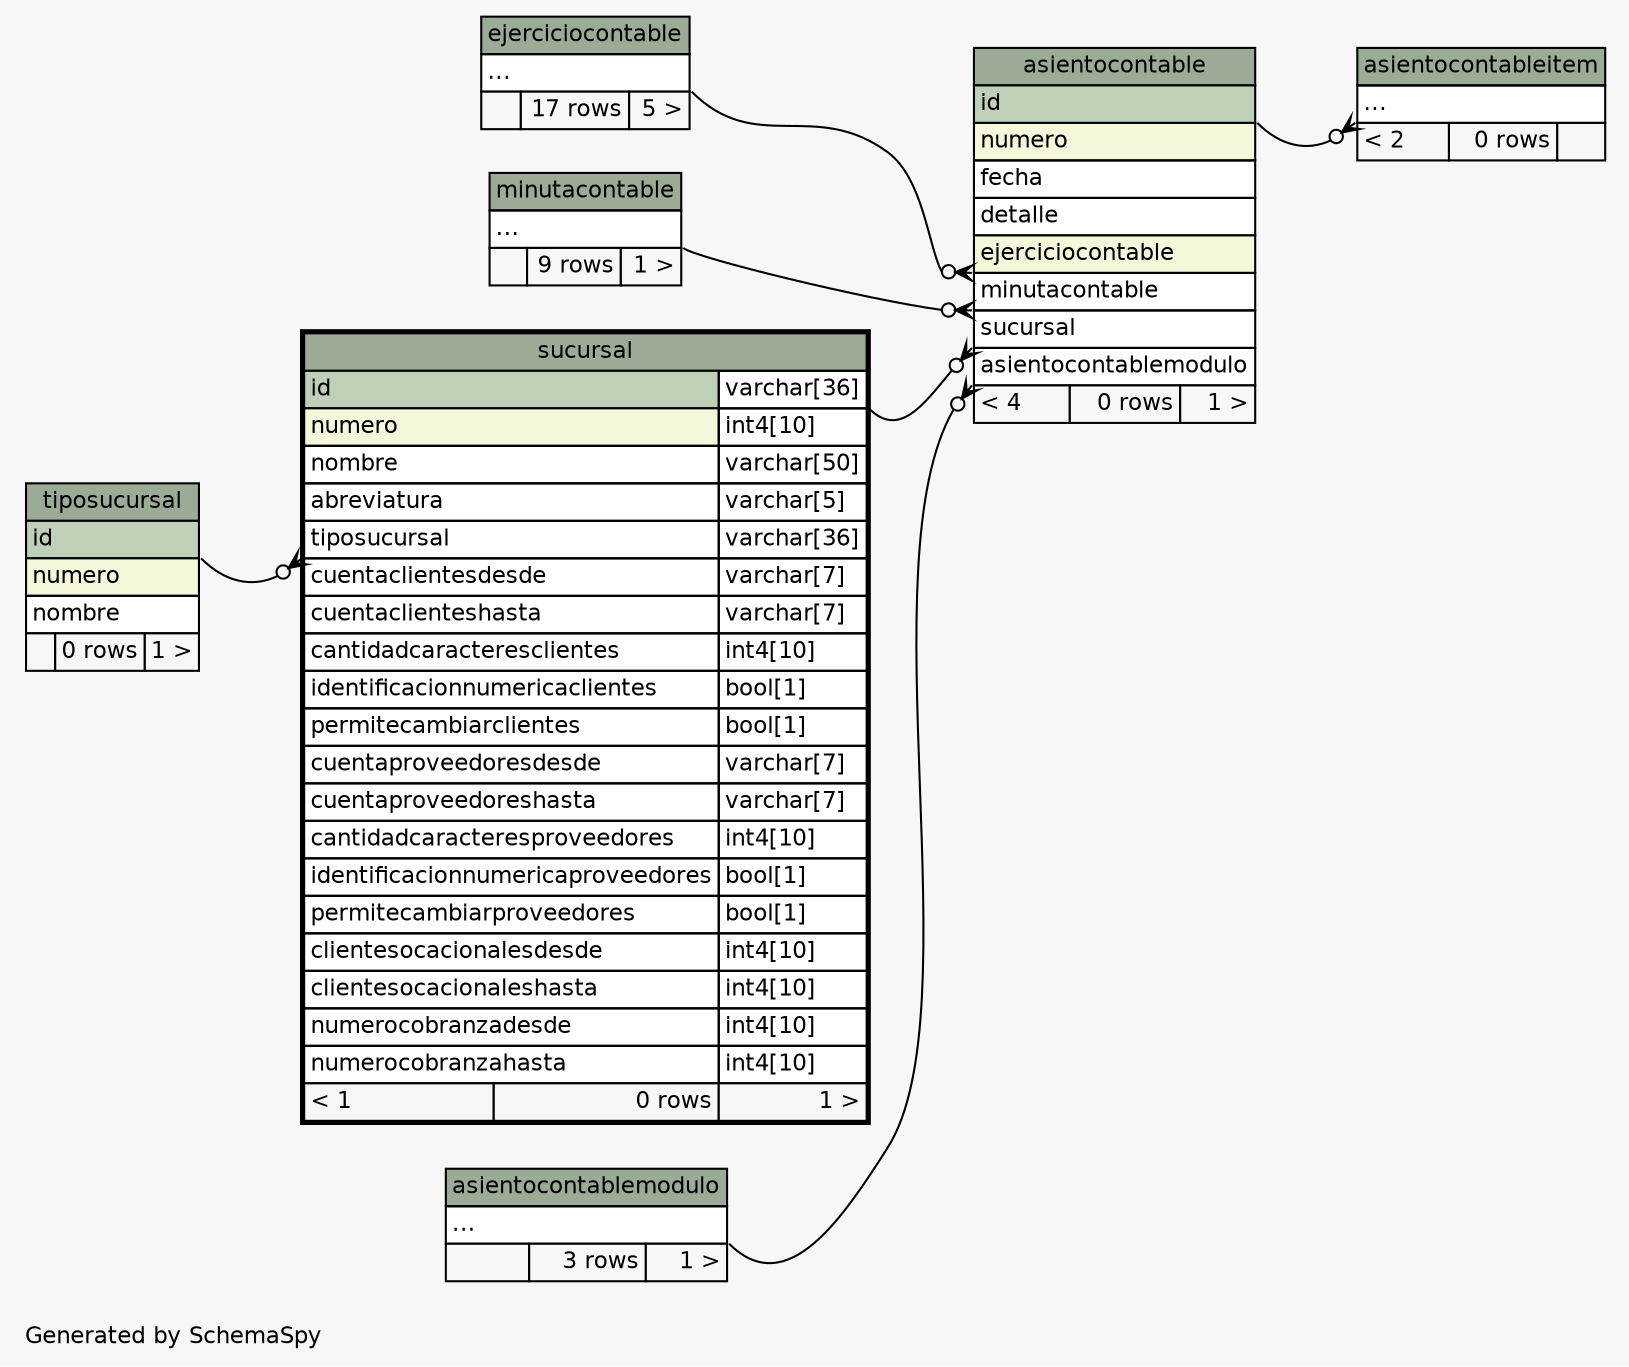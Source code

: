 // dot 2.2.1 on Windows 10 10.0
// SchemaSpy rev 590
digraph "twoDegreesRelationshipsDiagram" {
  graph [
    rankdir="RL"
    bgcolor="#f7f7f7"
    label="\nGenerated by SchemaSpy"
    labeljust="l"
    nodesep="0.18"
    ranksep="0.46"
    fontname="Helvetica"
    fontsize="11"
  ];
  node [
    fontname="Helvetica"
    fontsize="11"
    shape="plaintext"
  ];
  edge [
    arrowsize="0.8"
  ];
  "asientocontable":"asientocontablemodulo":sw -> "asientocontablemodulo":"elipses":se [arrowhead=none dir=back arrowtail=crowodot];
  "asientocontable":"ejerciciocontable":sw -> "ejerciciocontable":"elipses":se [arrowhead=none dir=back arrowtail=crowodot];
  "asientocontable":"minutacontable":sw -> "minutacontable":"elipses":se [arrowhead=none dir=back arrowtail=crowodot];
  "asientocontable":"sucursal":sw -> "sucursal":"id.type":se [arrowhead=none dir=back arrowtail=crowodot];
  "asientocontableitem":"elipses":sw -> "asientocontable":"id":se [arrowhead=none dir=back arrowtail=crowodot];
  "sucursal":"tiposucursal":sw -> "tiposucursal":"id":se [arrowhead=none dir=back arrowtail=crowodot];
  "asientocontable" [
    label=<
    <TABLE BORDER="0" CELLBORDER="1" CELLSPACING="0" BGCOLOR="#ffffff">
      <TR><TD COLSPAN="3" BGCOLOR="#9bab96" ALIGN="CENTER">asientocontable</TD></TR>
      <TR><TD PORT="id" COLSPAN="3" BGCOLOR="#bed1b8" ALIGN="LEFT">id</TD></TR>
      <TR><TD PORT="numero" COLSPAN="3" BGCOLOR="#f4f7da" ALIGN="LEFT">numero</TD></TR>
      <TR><TD PORT="fecha" COLSPAN="3" ALIGN="LEFT">fecha</TD></TR>
      <TR><TD PORT="detalle" COLSPAN="3" ALIGN="LEFT">detalle</TD></TR>
      <TR><TD PORT="ejerciciocontable" COLSPAN="3" BGCOLOR="#f4f7da" ALIGN="LEFT">ejerciciocontable</TD></TR>
      <TR><TD PORT="minutacontable" COLSPAN="3" ALIGN="LEFT">minutacontable</TD></TR>
      <TR><TD PORT="sucursal" COLSPAN="3" ALIGN="LEFT">sucursal</TD></TR>
      <TR><TD PORT="asientocontablemodulo" COLSPAN="3" ALIGN="LEFT">asientocontablemodulo</TD></TR>
      <TR><TD ALIGN="LEFT" BGCOLOR="#f7f7f7">&lt; 4</TD><TD ALIGN="RIGHT" BGCOLOR="#f7f7f7">0 rows</TD><TD ALIGN="RIGHT" BGCOLOR="#f7f7f7">1 &gt;</TD></TR>
    </TABLE>>
    URL="asientocontable.html"
    tooltip="asientocontable"
  ];
  "asientocontableitem" [
    label=<
    <TABLE BORDER="0" CELLBORDER="1" CELLSPACING="0" BGCOLOR="#ffffff">
      <TR><TD COLSPAN="3" BGCOLOR="#9bab96" ALIGN="CENTER">asientocontableitem</TD></TR>
      <TR><TD PORT="elipses" COLSPAN="3" ALIGN="LEFT">...</TD></TR>
      <TR><TD ALIGN="LEFT" BGCOLOR="#f7f7f7">&lt; 2</TD><TD ALIGN="RIGHT" BGCOLOR="#f7f7f7">0 rows</TD><TD ALIGN="RIGHT" BGCOLOR="#f7f7f7">  </TD></TR>
    </TABLE>>
    URL="asientocontableitem.html"
    tooltip="asientocontableitem"
  ];
  "asientocontablemodulo" [
    label=<
    <TABLE BORDER="0" CELLBORDER="1" CELLSPACING="0" BGCOLOR="#ffffff">
      <TR><TD COLSPAN="3" BGCOLOR="#9bab96" ALIGN="CENTER">asientocontablemodulo</TD></TR>
      <TR><TD PORT="elipses" COLSPAN="3" ALIGN="LEFT">...</TD></TR>
      <TR><TD ALIGN="LEFT" BGCOLOR="#f7f7f7">  </TD><TD ALIGN="RIGHT" BGCOLOR="#f7f7f7">3 rows</TD><TD ALIGN="RIGHT" BGCOLOR="#f7f7f7">1 &gt;</TD></TR>
    </TABLE>>
    URL="asientocontablemodulo.html"
    tooltip="asientocontablemodulo"
  ];
  "ejerciciocontable" [
    label=<
    <TABLE BORDER="0" CELLBORDER="1" CELLSPACING="0" BGCOLOR="#ffffff">
      <TR><TD COLSPAN="3" BGCOLOR="#9bab96" ALIGN="CENTER">ejerciciocontable</TD></TR>
      <TR><TD PORT="elipses" COLSPAN="3" ALIGN="LEFT">...</TD></TR>
      <TR><TD ALIGN="LEFT" BGCOLOR="#f7f7f7">  </TD><TD ALIGN="RIGHT" BGCOLOR="#f7f7f7">17 rows</TD><TD ALIGN="RIGHT" BGCOLOR="#f7f7f7">5 &gt;</TD></TR>
    </TABLE>>
    URL="ejerciciocontable.html"
    tooltip="ejerciciocontable"
  ];
  "minutacontable" [
    label=<
    <TABLE BORDER="0" CELLBORDER="1" CELLSPACING="0" BGCOLOR="#ffffff">
      <TR><TD COLSPAN="3" BGCOLOR="#9bab96" ALIGN="CENTER">minutacontable</TD></TR>
      <TR><TD PORT="elipses" COLSPAN="3" ALIGN="LEFT">...</TD></TR>
      <TR><TD ALIGN="LEFT" BGCOLOR="#f7f7f7">  </TD><TD ALIGN="RIGHT" BGCOLOR="#f7f7f7">9 rows</TD><TD ALIGN="RIGHT" BGCOLOR="#f7f7f7">1 &gt;</TD></TR>
    </TABLE>>
    URL="minutacontable.html"
    tooltip="minutacontable"
  ];
  "sucursal" [
    label=<
    <TABLE BORDER="2" CELLBORDER="1" CELLSPACING="0" BGCOLOR="#ffffff">
      <TR><TD COLSPAN="3" BGCOLOR="#9bab96" ALIGN="CENTER">sucursal</TD></TR>
      <TR><TD PORT="id" COLSPAN="2" BGCOLOR="#bed1b8" ALIGN="LEFT">id</TD><TD PORT="id.type" ALIGN="LEFT">varchar[36]</TD></TR>
      <TR><TD PORT="numero" COLSPAN="2" BGCOLOR="#f4f7da" ALIGN="LEFT">numero</TD><TD PORT="numero.type" ALIGN="LEFT">int4[10]</TD></TR>
      <TR><TD PORT="nombre" COLSPAN="2" ALIGN="LEFT">nombre</TD><TD PORT="nombre.type" ALIGN="LEFT">varchar[50]</TD></TR>
      <TR><TD PORT="abreviatura" COLSPAN="2" ALIGN="LEFT">abreviatura</TD><TD PORT="abreviatura.type" ALIGN="LEFT">varchar[5]</TD></TR>
      <TR><TD PORT="tiposucursal" COLSPAN="2" ALIGN="LEFT">tiposucursal</TD><TD PORT="tiposucursal.type" ALIGN="LEFT">varchar[36]</TD></TR>
      <TR><TD PORT="cuentaclientesdesde" COLSPAN="2" ALIGN="LEFT">cuentaclientesdesde</TD><TD PORT="cuentaclientesdesde.type" ALIGN="LEFT">varchar[7]</TD></TR>
      <TR><TD PORT="cuentaclienteshasta" COLSPAN="2" ALIGN="LEFT">cuentaclienteshasta</TD><TD PORT="cuentaclienteshasta.type" ALIGN="LEFT">varchar[7]</TD></TR>
      <TR><TD PORT="cantidadcaracteresclientes" COLSPAN="2" ALIGN="LEFT">cantidadcaracteresclientes</TD><TD PORT="cantidadcaracteresclientes.type" ALIGN="LEFT">int4[10]</TD></TR>
      <TR><TD PORT="identificacionnumericaclientes" COLSPAN="2" ALIGN="LEFT">identificacionnumericaclientes</TD><TD PORT="identificacionnumericaclientes.type" ALIGN="LEFT">bool[1]</TD></TR>
      <TR><TD PORT="permitecambiarclientes" COLSPAN="2" ALIGN="LEFT">permitecambiarclientes</TD><TD PORT="permitecambiarclientes.type" ALIGN="LEFT">bool[1]</TD></TR>
      <TR><TD PORT="cuentaproveedoresdesde" COLSPAN="2" ALIGN="LEFT">cuentaproveedoresdesde</TD><TD PORT="cuentaproveedoresdesde.type" ALIGN="LEFT">varchar[7]</TD></TR>
      <TR><TD PORT="cuentaproveedoreshasta" COLSPAN="2" ALIGN="LEFT">cuentaproveedoreshasta</TD><TD PORT="cuentaproveedoreshasta.type" ALIGN="LEFT">varchar[7]</TD></TR>
      <TR><TD PORT="cantidadcaracteresproveedores" COLSPAN="2" ALIGN="LEFT">cantidadcaracteresproveedores</TD><TD PORT="cantidadcaracteresproveedores.type" ALIGN="LEFT">int4[10]</TD></TR>
      <TR><TD PORT="identificacionnumericaproveedores" COLSPAN="2" ALIGN="LEFT">identificacionnumericaproveedores</TD><TD PORT="identificacionnumericaproveedores.type" ALIGN="LEFT">bool[1]</TD></TR>
      <TR><TD PORT="permitecambiarproveedores" COLSPAN="2" ALIGN="LEFT">permitecambiarproveedores</TD><TD PORT="permitecambiarproveedores.type" ALIGN="LEFT">bool[1]</TD></TR>
      <TR><TD PORT="clientesocacionalesdesde" COLSPAN="2" ALIGN="LEFT">clientesocacionalesdesde</TD><TD PORT="clientesocacionalesdesde.type" ALIGN="LEFT">int4[10]</TD></TR>
      <TR><TD PORT="clientesocacionaleshasta" COLSPAN="2" ALIGN="LEFT">clientesocacionaleshasta</TD><TD PORT="clientesocacionaleshasta.type" ALIGN="LEFT">int4[10]</TD></TR>
      <TR><TD PORT="numerocobranzadesde" COLSPAN="2" ALIGN="LEFT">numerocobranzadesde</TD><TD PORT="numerocobranzadesde.type" ALIGN="LEFT">int4[10]</TD></TR>
      <TR><TD PORT="numerocobranzahasta" COLSPAN="2" ALIGN="LEFT">numerocobranzahasta</TD><TD PORT="numerocobranzahasta.type" ALIGN="LEFT">int4[10]</TD></TR>
      <TR><TD ALIGN="LEFT" BGCOLOR="#f7f7f7">&lt; 1</TD><TD ALIGN="RIGHT" BGCOLOR="#f7f7f7">0 rows</TD><TD ALIGN="RIGHT" BGCOLOR="#f7f7f7">1 &gt;</TD></TR>
    </TABLE>>
    URL="sucursal.html"
    tooltip="sucursal"
  ];
  "tiposucursal" [
    label=<
    <TABLE BORDER="0" CELLBORDER="1" CELLSPACING="0" BGCOLOR="#ffffff">
      <TR><TD COLSPAN="3" BGCOLOR="#9bab96" ALIGN="CENTER">tiposucursal</TD></TR>
      <TR><TD PORT="id" COLSPAN="3" BGCOLOR="#bed1b8" ALIGN="LEFT">id</TD></TR>
      <TR><TD PORT="numero" COLSPAN="3" BGCOLOR="#f4f7da" ALIGN="LEFT">numero</TD></TR>
      <TR><TD PORT="nombre" COLSPAN="3" ALIGN="LEFT">nombre</TD></TR>
      <TR><TD ALIGN="LEFT" BGCOLOR="#f7f7f7">  </TD><TD ALIGN="RIGHT" BGCOLOR="#f7f7f7">0 rows</TD><TD ALIGN="RIGHT" BGCOLOR="#f7f7f7">1 &gt;</TD></TR>
    </TABLE>>
    URL="tiposucursal.html"
    tooltip="tiposucursal"
  ];
}
